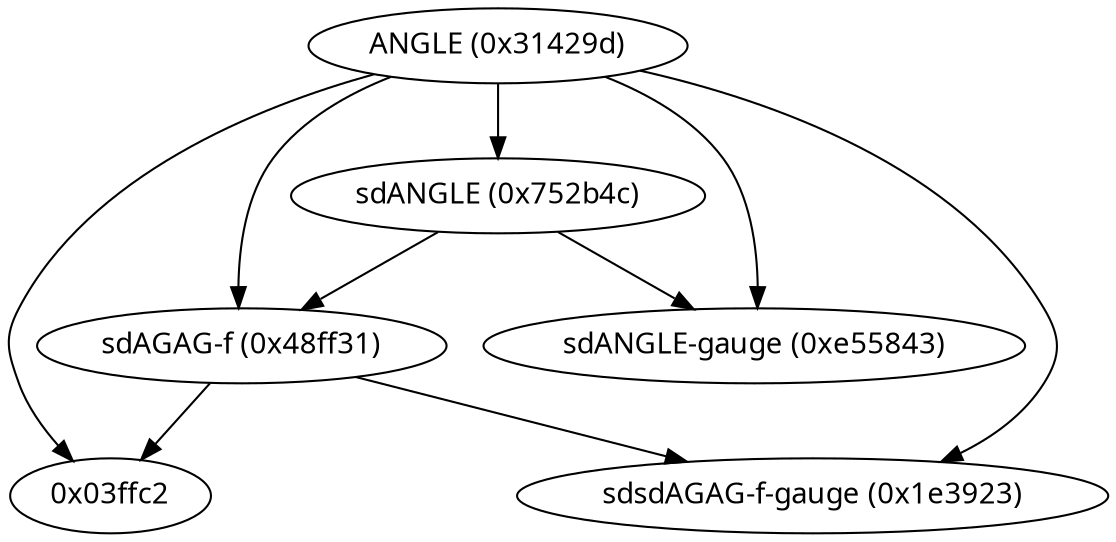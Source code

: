 digraph d {
  node [fontname="CMU Serif"];
  edge [fontname="CMU Serif"];
  "ANGLE (0x31429d)"
  "0x03ffc2"
  "sdAGAG-f (0x48ff31)"
  "sdsdAGAG-f-gauge (0x1e3923)"
  "sdANGLE (0x752b4c)"
  "sdANGLE-gauge (0xe55843)"
  "ANGLE (0x31429d)" -> "sdsdAGAG-f-gauge (0x1e3923)"
  "ANGLE (0x31429d)" -> "sdANGLE-gauge (0xe55843)"
  "ANGLE (0x31429d)" -> "sdAGAG-f (0x48ff31)"
  "sdANGLE (0x752b4c)" -> "sdANGLE-gauge (0xe55843)"
  "sdANGLE (0x752b4c)" -> "sdAGAG-f (0x48ff31)"
  "ANGLE (0x31429d)" -> "sdANGLE (0x752b4c)"
  "sdAGAG-f (0x48ff31)" -> "sdsdAGAG-f-gauge (0x1e3923)"
  "ANGLE (0x31429d)" -> "0x03ffc2"
  "sdAGAG-f (0x48ff31)" -> "0x03ffc2"
}
